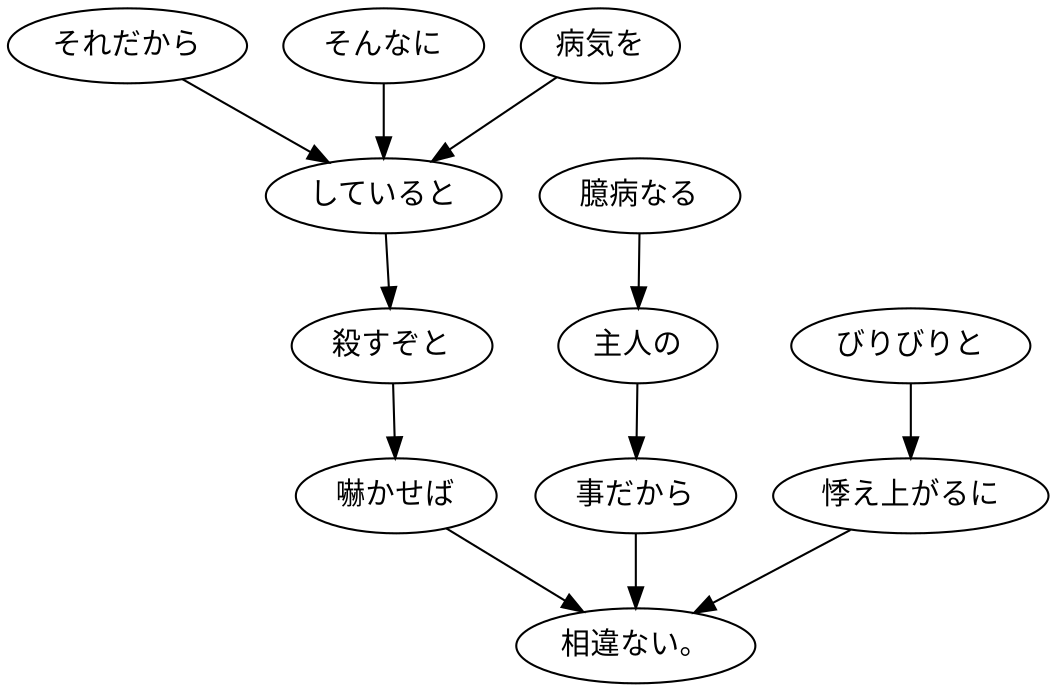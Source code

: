digraph graph4509 {
	node0 [label="それだから"];
	node1 [label="そんなに"];
	node2 [label="病気を"];
	node3 [label="していると"];
	node4 [label="殺すぞと"];
	node5 [label="嚇かせば"];
	node6 [label="臆病なる"];
	node7 [label="主人の"];
	node8 [label="事だから"];
	node9 [label="びりびりと"];
	node10 [label="悸え上がるに"];
	node11 [label="相違ない。"];
	node0 -> node3;
	node1 -> node3;
	node2 -> node3;
	node3 -> node4;
	node4 -> node5;
	node5 -> node11;
	node6 -> node7;
	node7 -> node8;
	node8 -> node11;
	node9 -> node10;
	node10 -> node11;
}
